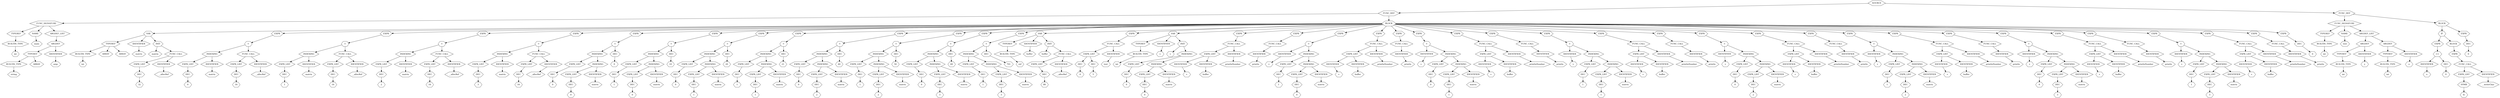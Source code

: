 digraph Tree {
    node [shape=hexagon];
    node_0 [label="SOURCE"]
    node_0 -> node_1;
    node_1 [label="FUNC_DEF"]
    node_1 -> node_2;
    node_2 [label="FUNC_SIGNATURE"]
    node_2 -> node_3;
    node_3 [label="TYPEREF"]
    node_3 -> node_4;
    node_4 [label="BUILTIN_TYPE"]
    node_4 -> node_5;
    node_5 [label="int"]
    node_2 -> node_6;
    node_6 [label="NAME"]
    node_6 -> node_7;
    node_7 [label="main"]
    node_2 -> node_8;
    node_8 [label="ARGDEF_LIST"]
    node_8 -> node_9;
    node_9 [label="ARGDEF"]
    node_9 -> node_10;
    node_10 [label="TYPEREF"]
    node_10 -> node_11;
    node_11 [label="BUILTIN_TYPE"]
    node_11 -> node_12;
    node_12 [label="string"]
    node_10 -> node_13;
    node_13 [label="ARRAY"]
    node_9 -> node_14;
    node_14 [label="IDENTIFIER"]
    node_14 -> node_15;
    node_15 [label="args"]
    node_1 -> node_16;
    node_16 [label="BLOCK"]
    node_16 -> node_17;
    node_17 [label="VAR"]
    node_17 -> node_18;
    node_18 [label="TYPEREF"]
    node_18 -> node_19;
    node_19 [label="BUILTIN_TYPE"]
    node_19 -> node_20;
    node_20 [label="int"]
    node_18 -> node_21;
    node_21 [label="ARRAY"]
    node_18 -> node_22;
    node_22 [label="ARRAY"]
    node_17 -> node_23;
    node_23 [label="IDENTIFIER"]
    node_23 -> node_24;
    node_24 [label="matrix"]
    node_17 -> node_25;
    node_25 [label="INIT"]
    node_25 -> node_26;
    node_26 [label="matrix"]
    node_25 -> node_27;
    node_27 [label="FUNC_CALL"]
    node_27 -> node_28;
    node_28 [label="EXPR_LIST"]
    node_28 -> node_29;
    node_29 [label="DEC"]
    node_29 -> node_30;
    node_30 [label="32"]
    node_27 -> node_31;
    node_31 [label="IDENTIFIER"]
    node_31 -> node_32;
    node_32 [label="__allocRef"]
    node_16 -> node_33;
    node_33 [label="EXPR"]
    node_33 -> node_34;
    node_34 [label="="]
    node_34 -> node_35;
    node_35 [label="INDEXING"]
    node_35 -> node_36;
    node_36 [label="EXPR_LIST"]
    node_36 -> node_37;
    node_37 [label="DEC"]
    node_37 -> node_38;
    node_38 [label="0"]
    node_35 -> node_39;
    node_39 [label="IDENTIFIER"]
    node_39 -> node_40;
    node_40 [label="matrix"]
    node_34 -> node_41;
    node_41 [label="FUNC_CALL"]
    node_41 -> node_42;
    node_42 [label="EXPR_LIST"]
    node_42 -> node_43;
    node_43 [label="DEC"]
    node_43 -> node_44;
    node_44 [label="16"]
    node_41 -> node_45;
    node_45 [label="IDENTIFIER"]
    node_45 -> node_46;
    node_46 [label="__allocRef"]
    node_16 -> node_47;
    node_47 [label="EXPR"]
    node_47 -> node_48;
    node_48 [label="="]
    node_48 -> node_49;
    node_49 [label="INDEXING"]
    node_49 -> node_50;
    node_50 [label="EXPR_LIST"]
    node_50 -> node_51;
    node_51 [label="DEC"]
    node_51 -> node_52;
    node_52 [label="1"]
    node_49 -> node_53;
    node_53 [label="IDENTIFIER"]
    node_53 -> node_54;
    node_54 [label="matrix"]
    node_48 -> node_55;
    node_55 [label="FUNC_CALL"]
    node_55 -> node_56;
    node_56 [label="EXPR_LIST"]
    node_56 -> node_57;
    node_57 [label="DEC"]
    node_57 -> node_58;
    node_58 [label="16"]
    node_55 -> node_59;
    node_59 [label="IDENTIFIER"]
    node_59 -> node_60;
    node_60 [label="__allocRef"]
    node_16 -> node_61;
    node_61 [label="EXPR"]
    node_61 -> node_62;
    node_62 [label="="]
    node_62 -> node_63;
    node_63 [label="INDEXING"]
    node_63 -> node_64;
    node_64 [label="EXPR_LIST"]
    node_64 -> node_65;
    node_65 [label="DEC"]
    node_65 -> node_66;
    node_66 [label="2"]
    node_63 -> node_67;
    node_67 [label="IDENTIFIER"]
    node_67 -> node_68;
    node_68 [label="matrix"]
    node_62 -> node_69;
    node_69 [label="FUNC_CALL"]
    node_69 -> node_70;
    node_70 [label="EXPR_LIST"]
    node_70 -> node_71;
    node_71 [label="DEC"]
    node_71 -> node_72;
    node_72 [label="16"]
    node_69 -> node_73;
    node_73 [label="IDENTIFIER"]
    node_73 -> node_74;
    node_74 [label="__allocRef"]
    node_16 -> node_75;
    node_75 [label="EXPR"]
    node_75 -> node_76;
    node_76 [label="="]
    node_76 -> node_77;
    node_77 [label="INDEXING"]
    node_77 -> node_78;
    node_78 [label="EXPR_LIST"]
    node_78 -> node_79;
    node_79 [label="DEC"]
    node_79 -> node_80;
    node_80 [label="3"]
    node_77 -> node_81;
    node_81 [label="IDENTIFIER"]
    node_81 -> node_82;
    node_82 [label="matrix"]
    node_76 -> node_83;
    node_83 [label="FUNC_CALL"]
    node_83 -> node_84;
    node_84 [label="EXPR_LIST"]
    node_84 -> node_85;
    node_85 [label="DEC"]
    node_85 -> node_86;
    node_86 [label="16"]
    node_83 -> node_87;
    node_87 [label="IDENTIFIER"]
    node_87 -> node_88;
    node_88 [label="__allocRef"]
    node_16 -> node_89;
    node_89 [label="EXPR"]
    node_89 -> node_90;
    node_90 [label="="]
    node_90 -> node_91;
    node_91 [label="INDEXING"]
    node_91 -> node_92;
    node_92 [label="EXPR_LIST"]
    node_92 -> node_93;
    node_93 [label="DEC"]
    node_93 -> node_94;
    node_94 [label="0"]
    node_91 -> node_95;
    node_95 [label="INDEXING"]
    node_95 -> node_96;
    node_96 [label="EXPR_LIST"]
    node_96 -> node_97;
    node_97 [label="DEC"]
    node_97 -> node_98;
    node_98 [label="0"]
    node_95 -> node_99;
    node_99 [label="IDENTIFIER"]
    node_99 -> node_100;
    node_100 [label="matrix"]
    node_90 -> node_101;
    node_101 [label="DEC"]
    node_101 -> node_102;
    node_102 [label="0"]
    node_16 -> node_103;
    node_103 [label="EXPR"]
    node_103 -> node_104;
    node_104 [label="="]
    node_104 -> node_105;
    node_105 [label="INDEXING"]
    node_105 -> node_106;
    node_106 [label="EXPR_LIST"]
    node_106 -> node_107;
    node_107 [label="DEC"]
    node_107 -> node_108;
    node_108 [label="1"]
    node_105 -> node_109;
    node_109 [label="INDEXING"]
    node_109 -> node_110;
    node_110 [label="EXPR_LIST"]
    node_110 -> node_111;
    node_111 [label="DEC"]
    node_111 -> node_112;
    node_112 [label="0"]
    node_109 -> node_113;
    node_113 [label="IDENTIFIER"]
    node_113 -> node_114;
    node_114 [label="matrix"]
    node_104 -> node_115;
    node_115 [label="DEC"]
    node_115 -> node_116;
    node_116 [label="10"]
    node_16 -> node_117;
    node_117 [label="EXPR"]
    node_117 -> node_118;
    node_118 [label="="]
    node_118 -> node_119;
    node_119 [label="INDEXING"]
    node_119 -> node_120;
    node_120 [label="EXPR_LIST"]
    node_120 -> node_121;
    node_121 [label="DEC"]
    node_121 -> node_122;
    node_122 [label="0"]
    node_119 -> node_123;
    node_123 [label="INDEXING"]
    node_123 -> node_124;
    node_124 [label="EXPR_LIST"]
    node_124 -> node_125;
    node_125 [label="DEC"]
    node_125 -> node_126;
    node_126 [label="1"]
    node_123 -> node_127;
    node_127 [label="IDENTIFIER"]
    node_127 -> node_128;
    node_128 [label="matrix"]
    node_118 -> node_129;
    node_129 [label="DEC"]
    node_129 -> node_130;
    node_130 [label="20"]
    node_16 -> node_131;
    node_131 [label="EXPR"]
    node_131 -> node_132;
    node_132 [label="="]
    node_132 -> node_133;
    node_133 [label="INDEXING"]
    node_133 -> node_134;
    node_134 [label="EXPR_LIST"]
    node_134 -> node_135;
    node_135 [label="DEC"]
    node_135 -> node_136;
    node_136 [label="1"]
    node_133 -> node_137;
    node_137 [label="INDEXING"]
    node_137 -> node_138;
    node_138 [label="EXPR_LIST"]
    node_138 -> node_139;
    node_139 [label="DEC"]
    node_139 -> node_140;
    node_140 [label="1"]
    node_137 -> node_141;
    node_141 [label="IDENTIFIER"]
    node_141 -> node_142;
    node_142 [label="matrix"]
    node_132 -> node_143;
    node_143 [label="DEC"]
    node_143 -> node_144;
    node_144 [label="21"]
    node_16 -> node_145;
    node_145 [label="EXPR"]
    node_145 -> node_146;
    node_146 [label="="]
    node_146 -> node_147;
    node_147 [label="INDEXING"]
    node_147 -> node_148;
    node_148 [label="EXPR_LIST"]
    node_148 -> node_149;
    node_149 [label="DEC"]
    node_149 -> node_150;
    node_150 [label="0"]
    node_147 -> node_151;
    node_151 [label="INDEXING"]
    node_151 -> node_152;
    node_152 [label="EXPR_LIST"]
    node_152 -> node_153;
    node_153 [label="DEC"]
    node_153 -> node_154;
    node_154 [label="2"]
    node_151 -> node_155;
    node_155 [label="IDENTIFIER"]
    node_155 -> node_156;
    node_156 [label="matrix"]
    node_146 -> node_157;
    node_157 [label="DEC"]
    node_157 -> node_158;
    node_158 [label="40"]
    node_16 -> node_159;
    node_159 [label="EXPR"]
    node_159 -> node_160;
    node_160 [label="="]
    node_160 -> node_161;
    node_161 [label="INDEXING"]
    node_161 -> node_162;
    node_162 [label="EXPR_LIST"]
    node_162 -> node_163;
    node_163 [label="DEC"]
    node_163 -> node_164;
    node_164 [label="1"]
    node_161 -> node_165;
    node_165 [label="INDEXING"]
    node_165 -> node_166;
    node_166 [label="EXPR_LIST"]
    node_166 -> node_167;
    node_167 [label="DEC"]
    node_167 -> node_168;
    node_168 [label="2"]
    node_165 -> node_169;
    node_169 [label="IDENTIFIER"]
    node_169 -> node_170;
    node_170 [label="matrix"]
    node_160 -> node_171;
    node_171 [label="DEC"]
    node_171 -> node_172;
    node_172 [label="50"]
    node_16 -> node_173;
    node_173 [label="EXPR"]
    node_173 -> node_174;
    node_174 [label="="]
    node_174 -> node_175;
    node_175 [label="INDEXING"]
    node_175 -> node_176;
    node_176 [label="EXPR_LIST"]
    node_176 -> node_177;
    node_177 [label="DEC"]
    node_177 -> node_178;
    node_178 [label="0"]
    node_175 -> node_179;
    node_179 [label="INDEXING"]
    node_179 -> node_180;
    node_180 [label="EXPR_LIST"]
    node_180 -> node_181;
    node_181 [label="DEC"]
    node_181 -> node_182;
    node_182 [label="3"]
    node_179 -> node_183;
    node_183 [label="IDENTIFIER"]
    node_183 -> node_184;
    node_184 [label="matrix"]
    node_174 -> node_185;
    node_185 [label="DEC"]
    node_185 -> node_186;
    node_186 [label="60"]
    node_16 -> node_187;
    node_187 [label="EXPR"]
    node_187 -> node_188;
    node_188 [label="="]
    node_188 -> node_189;
    node_189 [label="INDEXING"]
    node_189 -> node_190;
    node_190 [label="EXPR_LIST"]
    node_190 -> node_191;
    node_191 [label="DEC"]
    node_191 -> node_192;
    node_192 [label="1"]
    node_189 -> node_193;
    node_193 [label="INDEXING"]
    node_193 -> node_194;
    node_194 [label="EXPR_LIST"]
    node_194 -> node_195;
    node_195 [label="DEC"]
    node_195 -> node_196;
    node_196 [label="3"]
    node_193 -> node_197;
    node_197 [label="IDENTIFIER"]
    node_197 -> node_198;
    node_198 [label="matrix"]
    node_188 -> node_199;
    node_199 [label="DEC"]
    node_199 -> node_200;
    node_200 [label="701"]
    node_16 -> node_201;
    node_201 [label="VAR"]
    node_201 -> node_202;
    node_202 [label="TYPEREF"]
    node_202 -> node_203;
    node_203 [label="BUILTIN_TYPE"]
    node_203 -> node_204;
    node_204 [label="ref"]
    node_201 -> node_205;
    node_205 [label="IDENTIFIER"]
    node_205 -> node_206;
    node_206 [label="buffer"]
    node_201 -> node_207;
    node_207 [label="INIT"]
    node_207 -> node_208;
    node_208 [label="buffer"]
    node_207 -> node_209;
    node_209 [label="FUNC_CALL"]
    node_209 -> node_210;
    node_210 [label="EXPR_LIST"]
    node_210 -> node_211;
    node_211 [label="DEC"]
    node_211 -> node_212;
    node_212 [label="80"]
    node_209 -> node_213;
    node_213 [label="IDENTIFIER"]
    node_213 -> node_214;
    node_214 [label="__allocRef"]
    node_16 -> node_215;
    node_215 [label="EXPR"]
    node_215 -> node_216;
    node_216 [label="FUNC_CALL"]
    node_216 -> node_217;
    node_217 [label="EXPR_LIST"]
    node_217 -> node_218;
    node_218 [label="DEC"]
    node_218 -> node_219;
    node_219 [label="4"]
    node_217 -> node_220;
    node_220 [label="DEC"]
    node_220 -> node_221;
    node_221 [label="5"]
    node_216 -> node_222;
    node_222 [label="IDENTIFIER"]
    node_222 -> node_223;
    node_223 [label="test"]
    node_16 -> node_224;
    node_224 [label="VAR"]
    node_224 -> node_225;
    node_225 [label="TYPEREF"]
    node_225 -> node_226;
    node_226 [label="BUILTIN_TYPE"]
    node_226 -> node_227;
    node_227 [label="int"]
    node_224 -> node_228;
    node_228 [label="IDENTIFIER"]
    node_228 -> node_229;
    node_229 [label="v"]
    node_224 -> node_230;
    node_230 [label="INIT"]
    node_230 -> node_231;
    node_231 [label="v"]
    node_230 -> node_232;
    node_232 [label="INDEXING"]
    node_232 -> node_233;
    node_233 [label="EXPR_LIST"]
    node_233 -> node_234;
    node_234 [label="DEC"]
    node_234 -> node_235;
    node_235 [label="0"]
    node_232 -> node_236;
    node_236 [label="INDEXING"]
    node_236 -> node_237;
    node_237 [label="EXPR_LIST"]
    node_237 -> node_238;
    node_238 [label="DEC"]
    node_238 -> node_239;
    node_239 [label="0"]
    node_236 -> node_240;
    node_240 [label="IDENTIFIER"]
    node_240 -> node_241;
    node_241 [label="matrix"]
    node_16 -> node_242;
    node_242 [label="EXPR"]
    node_242 -> node_243;
    node_243 [label="FUNC_CALL"]
    node_243 -> node_244;
    node_244 [label="EXPR_LIST"]
    node_244 -> node_245;
    node_245 [label="IDENTIFIER"]
    node_245 -> node_246;
    node_246 [label="v"]
    node_244 -> node_247;
    node_247 [label="IDENTIFIER"]
    node_247 -> node_248;
    node_248 [label="buffer"]
    node_243 -> node_249;
    node_249 [label="IDENTIFIER"]
    node_249 -> node_250;
    node_250 [label="printlnNumber"]
    node_16 -> node_251;
    node_251 [label="EXPR"]
    node_251 -> node_252;
    node_252 [label="FUNC_CALL"]
    node_252 -> node_253;
    node_253 [label="IDENTIFIER"]
    node_253 -> node_254;
    node_254 [label="println"]
    node_16 -> node_255;
    node_255 [label="EXPR"]
    node_255 -> node_256;
    node_256 [label="="]
    node_256 -> node_257;
    node_257 [label="IDENTIFIER"]
    node_257 -> node_258;
    node_258 [label="v"]
    node_256 -> node_259;
    node_259 [label="INDEXING"]
    node_259 -> node_260;
    node_260 [label="EXPR_LIST"]
    node_260 -> node_261;
    node_261 [label="DEC"]
    node_261 -> node_262;
    node_262 [label="1"]
    node_259 -> node_263;
    node_263 [label="INDEXING"]
    node_263 -> node_264;
    node_264 [label="EXPR_LIST"]
    node_264 -> node_265;
    node_265 [label="DEC"]
    node_265 -> node_266;
    node_266 [label="0"]
    node_263 -> node_267;
    node_267 [label="IDENTIFIER"]
    node_267 -> node_268;
    node_268 [label="matrix"]
    node_16 -> node_269;
    node_269 [label="EXPR"]
    node_269 -> node_270;
    node_270 [label="FUNC_CALL"]
    node_270 -> node_271;
    node_271 [label="EXPR_LIST"]
    node_271 -> node_272;
    node_272 [label="IDENTIFIER"]
    node_272 -> node_273;
    node_273 [label="v"]
    node_271 -> node_274;
    node_274 [label="IDENTIFIER"]
    node_274 -> node_275;
    node_275 [label="buffer"]
    node_270 -> node_276;
    node_276 [label="IDENTIFIER"]
    node_276 -> node_277;
    node_277 [label="printlnNumber"]
    node_16 -> node_278;
    node_278 [label="EXPR"]
    node_278 -> node_279;
    node_279 [label="FUNC_CALL"]
    node_279 -> node_280;
    node_280 [label="IDENTIFIER"]
    node_280 -> node_281;
    node_281 [label="println"]
    node_16 -> node_282;
    node_282 [label="EXPR"]
    node_282 -> node_283;
    node_283 [label="="]
    node_283 -> node_284;
    node_284 [label="IDENTIFIER"]
    node_284 -> node_285;
    node_285 [label="v"]
    node_283 -> node_286;
    node_286 [label="INDEXING"]
    node_286 -> node_287;
    node_287 [label="EXPR_LIST"]
    node_287 -> node_288;
    node_288 [label="DEC"]
    node_288 -> node_289;
    node_289 [label="0"]
    node_286 -> node_290;
    node_290 [label="INDEXING"]
    node_290 -> node_291;
    node_291 [label="EXPR_LIST"]
    node_291 -> node_292;
    node_292 [label="DEC"]
    node_292 -> node_293;
    node_293 [label="1"]
    node_290 -> node_294;
    node_294 [label="IDENTIFIER"]
    node_294 -> node_295;
    node_295 [label="matrix"]
    node_16 -> node_296;
    node_296 [label="EXPR"]
    node_296 -> node_297;
    node_297 [label="FUNC_CALL"]
    node_297 -> node_298;
    node_298 [label="EXPR_LIST"]
    node_298 -> node_299;
    node_299 [label="IDENTIFIER"]
    node_299 -> node_300;
    node_300 [label="v"]
    node_298 -> node_301;
    node_301 [label="IDENTIFIER"]
    node_301 -> node_302;
    node_302 [label="buffer"]
    node_297 -> node_303;
    node_303 [label="IDENTIFIER"]
    node_303 -> node_304;
    node_304 [label="printlnNumber"]
    node_16 -> node_305;
    node_305 [label="EXPR"]
    node_305 -> node_306;
    node_306 [label="FUNC_CALL"]
    node_306 -> node_307;
    node_307 [label="IDENTIFIER"]
    node_307 -> node_308;
    node_308 [label="println"]
    node_16 -> node_309;
    node_309 [label="EXPR"]
    node_309 -> node_310;
    node_310 [label="="]
    node_310 -> node_311;
    node_311 [label="IDENTIFIER"]
    node_311 -> node_312;
    node_312 [label="v"]
    node_310 -> node_313;
    node_313 [label="INDEXING"]
    node_313 -> node_314;
    node_314 [label="EXPR_LIST"]
    node_314 -> node_315;
    node_315 [label="DEC"]
    node_315 -> node_316;
    node_316 [label="1"]
    node_313 -> node_317;
    node_317 [label="INDEXING"]
    node_317 -> node_318;
    node_318 [label="EXPR_LIST"]
    node_318 -> node_319;
    node_319 [label="DEC"]
    node_319 -> node_320;
    node_320 [label="1"]
    node_317 -> node_321;
    node_321 [label="IDENTIFIER"]
    node_321 -> node_322;
    node_322 [label="matrix"]
    node_16 -> node_323;
    node_323 [label="EXPR"]
    node_323 -> node_324;
    node_324 [label="FUNC_CALL"]
    node_324 -> node_325;
    node_325 [label="EXPR_LIST"]
    node_325 -> node_326;
    node_326 [label="IDENTIFIER"]
    node_326 -> node_327;
    node_327 [label="v"]
    node_325 -> node_328;
    node_328 [label="IDENTIFIER"]
    node_328 -> node_329;
    node_329 [label="buffer"]
    node_324 -> node_330;
    node_330 [label="IDENTIFIER"]
    node_330 -> node_331;
    node_331 [label="printlnNumber"]
    node_16 -> node_332;
    node_332 [label="EXPR"]
    node_332 -> node_333;
    node_333 [label="FUNC_CALL"]
    node_333 -> node_334;
    node_334 [label="IDENTIFIER"]
    node_334 -> node_335;
    node_335 [label="println"]
    node_16 -> node_336;
    node_336 [label="EXPR"]
    node_336 -> node_337;
    node_337 [label="="]
    node_337 -> node_338;
    node_338 [label="IDENTIFIER"]
    node_338 -> node_339;
    node_339 [label="v"]
    node_337 -> node_340;
    node_340 [label="INDEXING"]
    node_340 -> node_341;
    node_341 [label="EXPR_LIST"]
    node_341 -> node_342;
    node_342 [label="DEC"]
    node_342 -> node_343;
    node_343 [label="0"]
    node_340 -> node_344;
    node_344 [label="INDEXING"]
    node_344 -> node_345;
    node_345 [label="EXPR_LIST"]
    node_345 -> node_346;
    node_346 [label="DEC"]
    node_346 -> node_347;
    node_347 [label="2"]
    node_344 -> node_348;
    node_348 [label="IDENTIFIER"]
    node_348 -> node_349;
    node_349 [label="matrix"]
    node_16 -> node_350;
    node_350 [label="EXPR"]
    node_350 -> node_351;
    node_351 [label="FUNC_CALL"]
    node_351 -> node_352;
    node_352 [label="EXPR_LIST"]
    node_352 -> node_353;
    node_353 [label="IDENTIFIER"]
    node_353 -> node_354;
    node_354 [label="v"]
    node_352 -> node_355;
    node_355 [label="IDENTIFIER"]
    node_355 -> node_356;
    node_356 [label="buffer"]
    node_351 -> node_357;
    node_357 [label="IDENTIFIER"]
    node_357 -> node_358;
    node_358 [label="printlnNumber"]
    node_16 -> node_359;
    node_359 [label="EXPR"]
    node_359 -> node_360;
    node_360 [label="FUNC_CALL"]
    node_360 -> node_361;
    node_361 [label="IDENTIFIER"]
    node_361 -> node_362;
    node_362 [label="println"]
    node_16 -> node_363;
    node_363 [label="EXPR"]
    node_363 -> node_364;
    node_364 [label="="]
    node_364 -> node_365;
    node_365 [label="IDENTIFIER"]
    node_365 -> node_366;
    node_366 [label="v"]
    node_364 -> node_367;
    node_367 [label="INDEXING"]
    node_367 -> node_368;
    node_368 [label="EXPR_LIST"]
    node_368 -> node_369;
    node_369 [label="DEC"]
    node_369 -> node_370;
    node_370 [label="1"]
    node_367 -> node_371;
    node_371 [label="INDEXING"]
    node_371 -> node_372;
    node_372 [label="EXPR_LIST"]
    node_372 -> node_373;
    node_373 [label="DEC"]
    node_373 -> node_374;
    node_374 [label="2"]
    node_371 -> node_375;
    node_375 [label="IDENTIFIER"]
    node_375 -> node_376;
    node_376 [label="matrix"]
    node_16 -> node_377;
    node_377 [label="EXPR"]
    node_377 -> node_378;
    node_378 [label="FUNC_CALL"]
    node_378 -> node_379;
    node_379 [label="EXPR_LIST"]
    node_379 -> node_380;
    node_380 [label="IDENTIFIER"]
    node_380 -> node_381;
    node_381 [label="v"]
    node_379 -> node_382;
    node_382 [label="IDENTIFIER"]
    node_382 -> node_383;
    node_383 [label="buffer"]
    node_378 -> node_384;
    node_384 [label="IDENTIFIER"]
    node_384 -> node_385;
    node_385 [label="printlnNumber"]
    node_16 -> node_386;
    node_386 [label="EXPR"]
    node_386 -> node_387;
    node_387 [label="FUNC_CALL"]
    node_387 -> node_388;
    node_388 [label="IDENTIFIER"]
    node_388 -> node_389;
    node_389 [label="println"]
    node_16 -> node_390;
    node_390 [label="EXPR"]
    node_390 -> node_391;
    node_391 [label="="]
    node_391 -> node_392;
    node_392 [label="IDENTIFIER"]
    node_392 -> node_393;
    node_393 [label="v"]
    node_391 -> node_394;
    node_394 [label="INDEXING"]
    node_394 -> node_395;
    node_395 [label="EXPR_LIST"]
    node_395 -> node_396;
    node_396 [label="DEC"]
    node_396 -> node_397;
    node_397 [label="0"]
    node_394 -> node_398;
    node_398 [label="INDEXING"]
    node_398 -> node_399;
    node_399 [label="EXPR_LIST"]
    node_399 -> node_400;
    node_400 [label="DEC"]
    node_400 -> node_401;
    node_401 [label="3"]
    node_398 -> node_402;
    node_402 [label="IDENTIFIER"]
    node_402 -> node_403;
    node_403 [label="matrix"]
    node_16 -> node_404;
    node_404 [label="EXPR"]
    node_404 -> node_405;
    node_405 [label="FUNC_CALL"]
    node_405 -> node_406;
    node_406 [label="EXPR_LIST"]
    node_406 -> node_407;
    node_407 [label="IDENTIFIER"]
    node_407 -> node_408;
    node_408 [label="v"]
    node_406 -> node_409;
    node_409 [label="IDENTIFIER"]
    node_409 -> node_410;
    node_410 [label="buffer"]
    node_405 -> node_411;
    node_411 [label="IDENTIFIER"]
    node_411 -> node_412;
    node_412 [label="printlnNumber"]
    node_16 -> node_413;
    node_413 [label="EXPR"]
    node_413 -> node_414;
    node_414 [label="FUNC_CALL"]
    node_414 -> node_415;
    node_415 [label="IDENTIFIER"]
    node_415 -> node_416;
    node_416 [label="println"]
    node_16 -> node_417;
    node_417 [label="EXPR"]
    node_417 -> node_418;
    node_418 [label="="]
    node_418 -> node_419;
    node_419 [label="IDENTIFIER"]
    node_419 -> node_420;
    node_420 [label="v"]
    node_418 -> node_421;
    node_421 [label="INDEXING"]
    node_421 -> node_422;
    node_422 [label="EXPR_LIST"]
    node_422 -> node_423;
    node_423 [label="DEC"]
    node_423 -> node_424;
    node_424 [label="1"]
    node_421 -> node_425;
    node_425 [label="INDEXING"]
    node_425 -> node_426;
    node_426 [label="EXPR_LIST"]
    node_426 -> node_427;
    node_427 [label="DEC"]
    node_427 -> node_428;
    node_428 [label="3"]
    node_425 -> node_429;
    node_429 [label="IDENTIFIER"]
    node_429 -> node_430;
    node_430 [label="matrix"]
    node_16 -> node_431;
    node_431 [label="EXPR"]
    node_431 -> node_432;
    node_432 [label="FUNC_CALL"]
    node_432 -> node_433;
    node_433 [label="EXPR_LIST"]
    node_433 -> node_434;
    node_434 [label="IDENTIFIER"]
    node_434 -> node_435;
    node_435 [label="v"]
    node_433 -> node_436;
    node_436 [label="IDENTIFIER"]
    node_436 -> node_437;
    node_437 [label="buffer"]
    node_432 -> node_438;
    node_438 [label="IDENTIFIER"]
    node_438 -> node_439;
    node_439 [label="printlnNumber"]
    node_16 -> node_440;
    node_440 [label="EXPR"]
    node_440 -> node_441;
    node_441 [label="FUNC_CALL"]
    node_441 -> node_442;
    node_442 [label="IDENTIFIER"]
    node_442 -> node_443;
    node_443 [label="println"]
    node_16 -> node_444;
    node_444 [label="EXPR"]
    node_444 -> node_445;
    node_445 [label="DEC"]
    node_445 -> node_446;
    node_446 [label="0"]
    node_0 -> node_447;
    node_447 [label="FUNC_DEF"]
    node_447 -> node_448;
    node_448 [label="FUNC_SIGNATURE"]
    node_448 -> node_449;
    node_449 [label="TYPEREF"]
    node_449 -> node_450;
    node_450 [label="BUILTIN_TYPE"]
    node_450 -> node_451;
    node_451 [label="int"]
    node_448 -> node_452;
    node_452 [label="NAME"]
    node_452 -> node_453;
    node_453 [label="test"]
    node_448 -> node_454;
    node_454 [label="ARGDEF_LIST"]
    node_454 -> node_455;
    node_455 [label="ARGDEF"]
    node_455 -> node_456;
    node_456 [label="TYPEREF"]
    node_456 -> node_457;
    node_457 [label="BUILTIN_TYPE"]
    node_457 -> node_458;
    node_458 [label="int"]
    node_455 -> node_459;
    node_459 [label="IDENTIFIER"]
    node_459 -> node_460;
    node_460 [label="y"]
    node_454 -> node_461;
    node_461 [label="ARGDEF"]
    node_461 -> node_462;
    node_462 [label="TYPEREF"]
    node_462 -> node_463;
    node_463 [label="BUILTIN_TYPE"]
    node_463 -> node_464;
    node_464 [label="int"]
    node_461 -> node_465;
    node_465 [label="IDENTIFIER"]
    node_465 -> node_466;
    node_466 [label="x"]
    node_447 -> node_467;
    node_467 [label="BLOCK"]
    node_467 -> node_468;
    node_468 [label="IF"]
    node_468 -> node_469;
    node_469 [label="EXPR"]
    node_469 -> node_470;
    node_470 [label="=="]
    node_470 -> node_471;
    node_471 [label="IDENTIFIER"]
    node_471 -> node_472;
    node_472 [label="x"]
    node_470 -> node_473;
    node_473 [label="DEC"]
    node_473 -> node_474;
    node_474 [label="0"]
    node_468 -> node_475;
    node_475 [label="BLOCK"]
    node_475 -> node_476;
    node_476 [label="EXPR"]
    node_476 -> node_477;
    node_477 [label="FUNC_CALL"]
    node_477 -> node_478;
    node_478 [label="EXPR_LIST"]
    node_478 -> node_479;
    node_479 [label="SYMB"]
    node_479 -> node_480;
    node_480 [label="'k'"]
    node_477 -> node_481;
    node_481 [label="IDENTIFIER"]
    node_481 -> node_482;
    node_482 [label="__writeChar"]
    node_467 -> node_483;
    node_483 [label="EXPR"]
    node_483 -> node_484;
    node_484 [label="DEC"]
    node_484 -> node_485;
    node_485 [label="0"]
}
